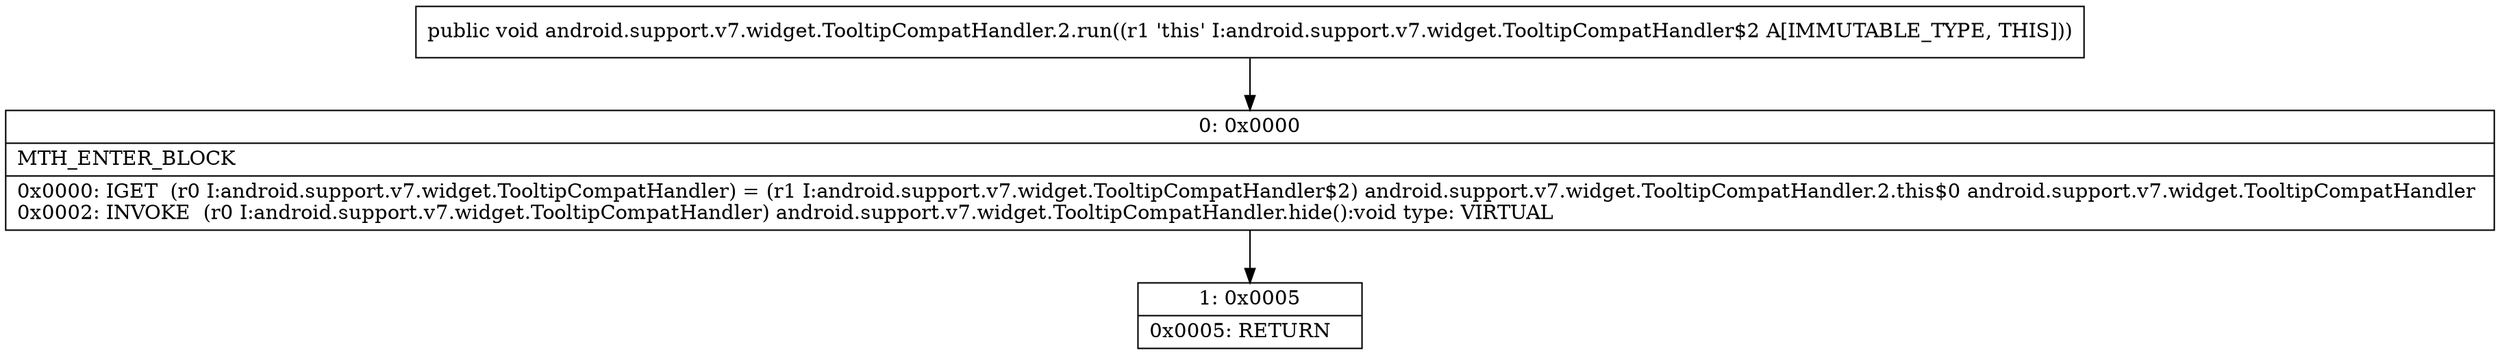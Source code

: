 digraph "CFG forandroid.support.v7.widget.TooltipCompatHandler.2.run()V" {
Node_0 [shape=record,label="{0\:\ 0x0000|MTH_ENTER_BLOCK\l|0x0000: IGET  (r0 I:android.support.v7.widget.TooltipCompatHandler) = (r1 I:android.support.v7.widget.TooltipCompatHandler$2) android.support.v7.widget.TooltipCompatHandler.2.this$0 android.support.v7.widget.TooltipCompatHandler \l0x0002: INVOKE  (r0 I:android.support.v7.widget.TooltipCompatHandler) android.support.v7.widget.TooltipCompatHandler.hide():void type: VIRTUAL \l}"];
Node_1 [shape=record,label="{1\:\ 0x0005|0x0005: RETURN   \l}"];
MethodNode[shape=record,label="{public void android.support.v7.widget.TooltipCompatHandler.2.run((r1 'this' I:android.support.v7.widget.TooltipCompatHandler$2 A[IMMUTABLE_TYPE, THIS])) }"];
MethodNode -> Node_0;
Node_0 -> Node_1;
}


